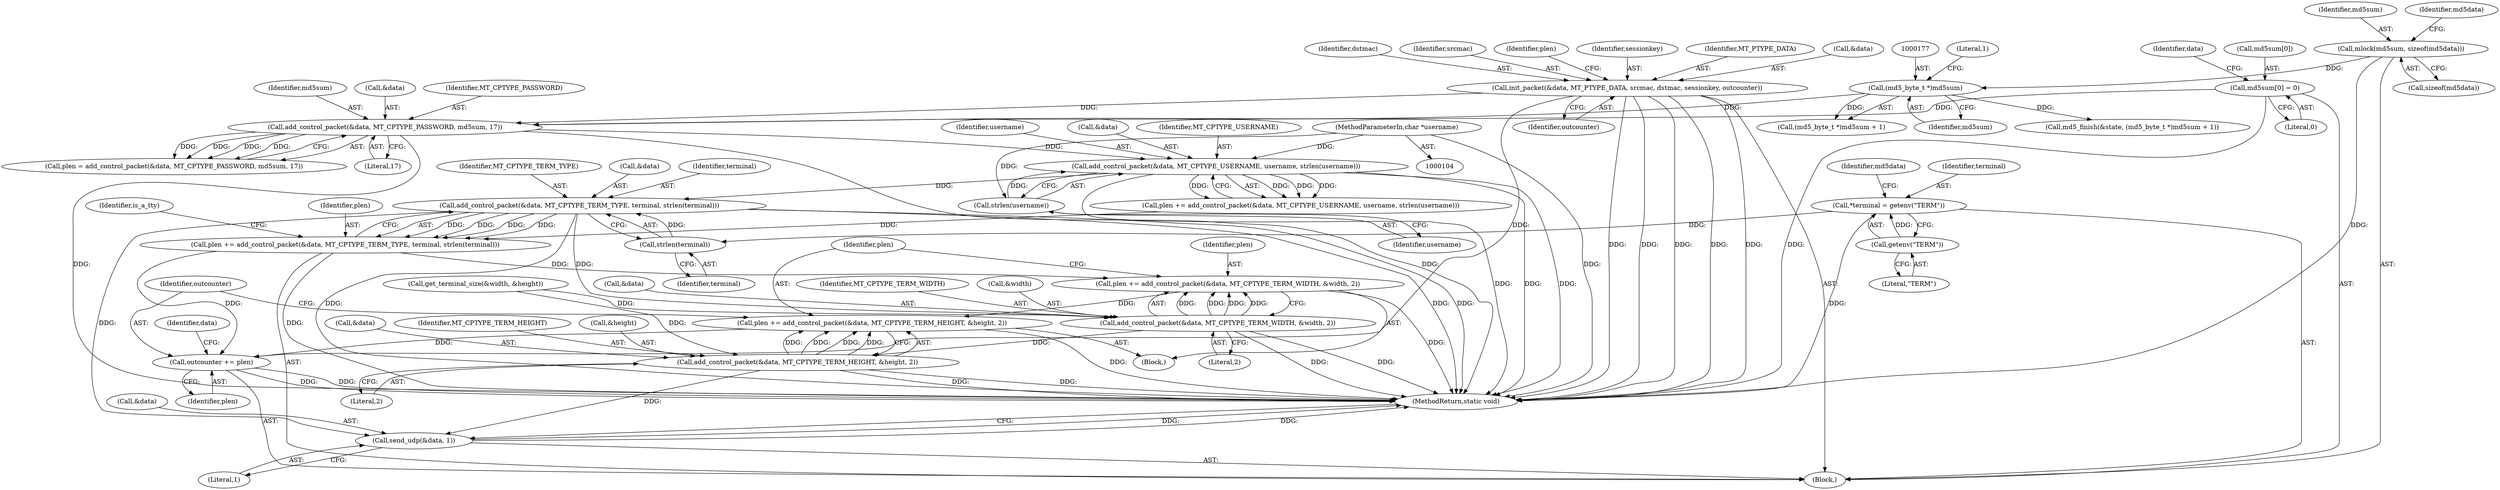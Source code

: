 digraph "0_MAC-Telnet_b69d11727d4f0f8cf719c79e3fb700f55ca03e9a_0@pointer" {
"1000212" [label="(Call,add_control_packet(&data, MT_CPTYPE_TERM_TYPE, terminal, strlen(terminal)))"];
"1000203" [label="(Call,add_control_packet(&data, MT_CPTYPE_USERNAME, username, strlen(username)))"];
"1000195" [label="(Call,add_control_packet(&data, MT_CPTYPE_PASSWORD, md5sum, 17))"];
"1000185" [label="(Call,init_packet(&data, MT_PTYPE_DATA, srcmac, dstmac, sessionkey, outcounter))"];
"1000176" [label="(Call,(md5_byte_t *)md5sum)"];
"1000130" [label="(Call,mlock(md5sum, sizeof(md5data)))"];
"1000180" [label="(Call,md5sum[0] = 0)"];
"1000208" [label="(Call,strlen(username))"];
"1000105" [label="(MethodParameterIn,char *username)"];
"1000217" [label="(Call,strlen(terminal))"];
"1000118" [label="(Call,*terminal = getenv(\"TERM\"))"];
"1000120" [label="(Call,getenv(\"TERM\"))"];
"1000210" [label="(Call,plen += add_control_packet(&data, MT_CPTYPE_TERM_TYPE, terminal, strlen(terminal)))"];
"1000239" [label="(Call,plen += add_control_packet(&data, MT_CPTYPE_TERM_WIDTH, &width, 2))"];
"1000248" [label="(Call,plen += add_control_packet(&data, MT_CPTYPE_TERM_HEIGHT, &height, 2))"];
"1000257" [label="(Call,outcounter += plen)"];
"1000241" [label="(Call,add_control_packet(&data, MT_CPTYPE_TERM_WIDTH, &width, 2))"];
"1000250" [label="(Call,add_control_packet(&data, MT_CPTYPE_TERM_HEIGHT, &height, 2))"];
"1000260" [label="(Call,send_udp(&data, 1))"];
"1000210" [label="(Call,plen += add_control_packet(&data, MT_CPTYPE_TERM_TYPE, terminal, strlen(terminal)))"];
"1000208" [label="(Call,strlen(username))"];
"1000200" [label="(Literal,17)"];
"1000201" [label="(Call,plen += add_control_packet(&data, MT_CPTYPE_USERNAME, username, strlen(username)))"];
"1000242" [label="(Call,&data)"];
"1000105" [label="(MethodParameterIn,char *username)"];
"1000185" [label="(Call,init_packet(&data, MT_PTYPE_DATA, srcmac, dstmac, sessionkey, outcounter))"];
"1000179" [label="(Literal,1)"];
"1000181" [label="(Call,md5sum[0])"];
"1000230" [label="(Block,)"];
"1000249" [label="(Identifier,plen)"];
"1000178" [label="(Identifier,md5sum)"];
"1000131" [label="(Identifier,md5sum)"];
"1000184" [label="(Literal,0)"];
"1000264" [label="(MethodReturn,static void)"];
"1000107" [label="(Block,)"];
"1000118" [label="(Call,*terminal = getenv(\"TERM\"))"];
"1000218" [label="(Identifier,terminal)"];
"1000127" [label="(Identifier,md5data)"];
"1000251" [label="(Call,&data)"];
"1000213" [label="(Call,&data)"];
"1000191" [label="(Identifier,sessionkey)"];
"1000244" [label="(Identifier,MT_CPTYPE_TERM_WIDTH)"];
"1000223" [label="(Call,get_terminal_size(&width, &height))"];
"1000256" [label="(Literal,2)"];
"1000261" [label="(Call,&data)"];
"1000188" [label="(Identifier,MT_PTYPE_DATA)"];
"1000206" [label="(Identifier,MT_CPTYPE_USERNAME)"];
"1000207" [label="(Identifier,username)"];
"1000180" [label="(Call,md5sum[0] = 0)"];
"1000186" [label="(Call,&data)"];
"1000190" [label="(Identifier,dstmac)"];
"1000187" [label="(Identifier,data)"];
"1000204" [label="(Call,&data)"];
"1000258" [label="(Identifier,outcounter)"];
"1000216" [label="(Identifier,terminal)"];
"1000119" [label="(Identifier,terminal)"];
"1000199" [label="(Identifier,md5sum)"];
"1000130" [label="(Call,mlock(md5sum, sizeof(md5data)))"];
"1000176" [label="(Call,(md5_byte_t *)md5sum)"];
"1000248" [label="(Call,plen += add_control_packet(&data, MT_CPTYPE_TERM_HEIGHT, &height, 2))"];
"1000172" [label="(Call,md5_finish(&state, (md5_byte_t *)md5sum + 1))"];
"1000260" [label="(Call,send_udp(&data, 1))"];
"1000209" [label="(Identifier,username)"];
"1000203" [label="(Call,add_control_packet(&data, MT_CPTYPE_USERNAME, username, strlen(username)))"];
"1000221" [label="(Identifier,is_a_tty)"];
"1000253" [label="(Identifier,MT_CPTYPE_TERM_HEIGHT)"];
"1000193" [label="(Call,plen = add_control_packet(&data, MT_CPTYPE_PASSWORD, md5sum, 17))"];
"1000254" [label="(Call,&height)"];
"1000241" [label="(Call,add_control_packet(&data, MT_CPTYPE_TERM_WIDTH, &width, 2))"];
"1000215" [label="(Identifier,MT_CPTYPE_TERM_TYPE)"];
"1000211" [label="(Identifier,plen)"];
"1000240" [label="(Identifier,plen)"];
"1000196" [label="(Call,&data)"];
"1000212" [label="(Call,add_control_packet(&data, MT_CPTYPE_TERM_TYPE, terminal, strlen(terminal)))"];
"1000192" [label="(Identifier,outcounter)"];
"1000262" [label="(Identifier,data)"];
"1000247" [label="(Literal,2)"];
"1000245" [label="(Call,&width)"];
"1000263" [label="(Literal,1)"];
"1000195" [label="(Call,add_control_packet(&data, MT_CPTYPE_PASSWORD, md5sum, 17))"];
"1000175" [label="(Call,(md5_byte_t *)md5sum + 1)"];
"1000189" [label="(Identifier,srcmac)"];
"1000132" [label="(Call,sizeof(md5data))"];
"1000217" [label="(Call,strlen(terminal))"];
"1000198" [label="(Identifier,MT_CPTYPE_PASSWORD)"];
"1000194" [label="(Identifier,plen)"];
"1000257" [label="(Call,outcounter += plen)"];
"1000121" [label="(Literal,\"TERM\")"];
"1000239" [label="(Call,plen += add_control_packet(&data, MT_CPTYPE_TERM_WIDTH, &width, 2))"];
"1000259" [label="(Identifier,plen)"];
"1000250" [label="(Call,add_control_packet(&data, MT_CPTYPE_TERM_HEIGHT, &height, 2))"];
"1000136" [label="(Identifier,md5data)"];
"1000120" [label="(Call,getenv(\"TERM\"))"];
"1000212" -> "1000210"  [label="AST: "];
"1000212" -> "1000217"  [label="CFG: "];
"1000213" -> "1000212"  [label="AST: "];
"1000215" -> "1000212"  [label="AST: "];
"1000216" -> "1000212"  [label="AST: "];
"1000217" -> "1000212"  [label="AST: "];
"1000210" -> "1000212"  [label="CFG: "];
"1000212" -> "1000264"  [label="DDG: "];
"1000212" -> "1000264"  [label="DDG: "];
"1000212" -> "1000264"  [label="DDG: "];
"1000212" -> "1000210"  [label="DDG: "];
"1000212" -> "1000210"  [label="DDG: "];
"1000212" -> "1000210"  [label="DDG: "];
"1000212" -> "1000210"  [label="DDG: "];
"1000203" -> "1000212"  [label="DDG: "];
"1000217" -> "1000212"  [label="DDG: "];
"1000212" -> "1000241"  [label="DDG: "];
"1000212" -> "1000260"  [label="DDG: "];
"1000203" -> "1000201"  [label="AST: "];
"1000203" -> "1000208"  [label="CFG: "];
"1000204" -> "1000203"  [label="AST: "];
"1000206" -> "1000203"  [label="AST: "];
"1000207" -> "1000203"  [label="AST: "];
"1000208" -> "1000203"  [label="AST: "];
"1000201" -> "1000203"  [label="CFG: "];
"1000203" -> "1000264"  [label="DDG: "];
"1000203" -> "1000264"  [label="DDG: "];
"1000203" -> "1000264"  [label="DDG: "];
"1000203" -> "1000201"  [label="DDG: "];
"1000203" -> "1000201"  [label="DDG: "];
"1000203" -> "1000201"  [label="DDG: "];
"1000203" -> "1000201"  [label="DDG: "];
"1000195" -> "1000203"  [label="DDG: "];
"1000208" -> "1000203"  [label="DDG: "];
"1000105" -> "1000203"  [label="DDG: "];
"1000195" -> "1000193"  [label="AST: "];
"1000195" -> "1000200"  [label="CFG: "];
"1000196" -> "1000195"  [label="AST: "];
"1000198" -> "1000195"  [label="AST: "];
"1000199" -> "1000195"  [label="AST: "];
"1000200" -> "1000195"  [label="AST: "];
"1000193" -> "1000195"  [label="CFG: "];
"1000195" -> "1000264"  [label="DDG: "];
"1000195" -> "1000264"  [label="DDG: "];
"1000195" -> "1000193"  [label="DDG: "];
"1000195" -> "1000193"  [label="DDG: "];
"1000195" -> "1000193"  [label="DDG: "];
"1000195" -> "1000193"  [label="DDG: "];
"1000185" -> "1000195"  [label="DDG: "];
"1000176" -> "1000195"  [label="DDG: "];
"1000180" -> "1000195"  [label="DDG: "];
"1000185" -> "1000107"  [label="AST: "];
"1000185" -> "1000192"  [label="CFG: "];
"1000186" -> "1000185"  [label="AST: "];
"1000188" -> "1000185"  [label="AST: "];
"1000189" -> "1000185"  [label="AST: "];
"1000190" -> "1000185"  [label="AST: "];
"1000191" -> "1000185"  [label="AST: "];
"1000192" -> "1000185"  [label="AST: "];
"1000194" -> "1000185"  [label="CFG: "];
"1000185" -> "1000264"  [label="DDG: "];
"1000185" -> "1000264"  [label="DDG: "];
"1000185" -> "1000264"  [label="DDG: "];
"1000185" -> "1000264"  [label="DDG: "];
"1000185" -> "1000264"  [label="DDG: "];
"1000185" -> "1000257"  [label="DDG: "];
"1000176" -> "1000175"  [label="AST: "];
"1000176" -> "1000178"  [label="CFG: "];
"1000177" -> "1000176"  [label="AST: "];
"1000178" -> "1000176"  [label="AST: "];
"1000179" -> "1000176"  [label="CFG: "];
"1000176" -> "1000172"  [label="DDG: "];
"1000176" -> "1000175"  [label="DDG: "];
"1000130" -> "1000176"  [label="DDG: "];
"1000130" -> "1000107"  [label="AST: "];
"1000130" -> "1000132"  [label="CFG: "];
"1000131" -> "1000130"  [label="AST: "];
"1000132" -> "1000130"  [label="AST: "];
"1000136" -> "1000130"  [label="CFG: "];
"1000130" -> "1000264"  [label="DDG: "];
"1000180" -> "1000107"  [label="AST: "];
"1000180" -> "1000184"  [label="CFG: "];
"1000181" -> "1000180"  [label="AST: "];
"1000184" -> "1000180"  [label="AST: "];
"1000187" -> "1000180"  [label="CFG: "];
"1000180" -> "1000264"  [label="DDG: "];
"1000208" -> "1000209"  [label="CFG: "];
"1000209" -> "1000208"  [label="AST: "];
"1000105" -> "1000208"  [label="DDG: "];
"1000105" -> "1000104"  [label="AST: "];
"1000105" -> "1000264"  [label="DDG: "];
"1000217" -> "1000218"  [label="CFG: "];
"1000218" -> "1000217"  [label="AST: "];
"1000118" -> "1000217"  [label="DDG: "];
"1000118" -> "1000107"  [label="AST: "];
"1000118" -> "1000120"  [label="CFG: "];
"1000119" -> "1000118"  [label="AST: "];
"1000120" -> "1000118"  [label="AST: "];
"1000127" -> "1000118"  [label="CFG: "];
"1000118" -> "1000264"  [label="DDG: "];
"1000120" -> "1000118"  [label="DDG: "];
"1000120" -> "1000121"  [label="CFG: "];
"1000121" -> "1000120"  [label="AST: "];
"1000210" -> "1000107"  [label="AST: "];
"1000211" -> "1000210"  [label="AST: "];
"1000221" -> "1000210"  [label="CFG: "];
"1000210" -> "1000264"  [label="DDG: "];
"1000201" -> "1000210"  [label="DDG: "];
"1000210" -> "1000239"  [label="DDG: "];
"1000210" -> "1000257"  [label="DDG: "];
"1000239" -> "1000230"  [label="AST: "];
"1000239" -> "1000241"  [label="CFG: "];
"1000240" -> "1000239"  [label="AST: "];
"1000241" -> "1000239"  [label="AST: "];
"1000249" -> "1000239"  [label="CFG: "];
"1000239" -> "1000264"  [label="DDG: "];
"1000241" -> "1000239"  [label="DDG: "];
"1000241" -> "1000239"  [label="DDG: "];
"1000241" -> "1000239"  [label="DDG: "];
"1000241" -> "1000239"  [label="DDG: "];
"1000239" -> "1000248"  [label="DDG: "];
"1000248" -> "1000230"  [label="AST: "];
"1000248" -> "1000250"  [label="CFG: "];
"1000249" -> "1000248"  [label="AST: "];
"1000250" -> "1000248"  [label="AST: "];
"1000258" -> "1000248"  [label="CFG: "];
"1000248" -> "1000264"  [label="DDG: "];
"1000250" -> "1000248"  [label="DDG: "];
"1000250" -> "1000248"  [label="DDG: "];
"1000250" -> "1000248"  [label="DDG: "];
"1000250" -> "1000248"  [label="DDG: "];
"1000248" -> "1000257"  [label="DDG: "];
"1000257" -> "1000107"  [label="AST: "];
"1000257" -> "1000259"  [label="CFG: "];
"1000258" -> "1000257"  [label="AST: "];
"1000259" -> "1000257"  [label="AST: "];
"1000262" -> "1000257"  [label="CFG: "];
"1000257" -> "1000264"  [label="DDG: "];
"1000257" -> "1000264"  [label="DDG: "];
"1000241" -> "1000247"  [label="CFG: "];
"1000242" -> "1000241"  [label="AST: "];
"1000244" -> "1000241"  [label="AST: "];
"1000245" -> "1000241"  [label="AST: "];
"1000247" -> "1000241"  [label="AST: "];
"1000241" -> "1000264"  [label="DDG: "];
"1000241" -> "1000264"  [label="DDG: "];
"1000223" -> "1000241"  [label="DDG: "];
"1000241" -> "1000250"  [label="DDG: "];
"1000250" -> "1000256"  [label="CFG: "];
"1000251" -> "1000250"  [label="AST: "];
"1000253" -> "1000250"  [label="AST: "];
"1000254" -> "1000250"  [label="AST: "];
"1000256" -> "1000250"  [label="AST: "];
"1000250" -> "1000264"  [label="DDG: "];
"1000250" -> "1000264"  [label="DDG: "];
"1000223" -> "1000250"  [label="DDG: "];
"1000250" -> "1000260"  [label="DDG: "];
"1000260" -> "1000107"  [label="AST: "];
"1000260" -> "1000263"  [label="CFG: "];
"1000261" -> "1000260"  [label="AST: "];
"1000263" -> "1000260"  [label="AST: "];
"1000264" -> "1000260"  [label="CFG: "];
"1000260" -> "1000264"  [label="DDG: "];
"1000260" -> "1000264"  [label="DDG: "];
}
